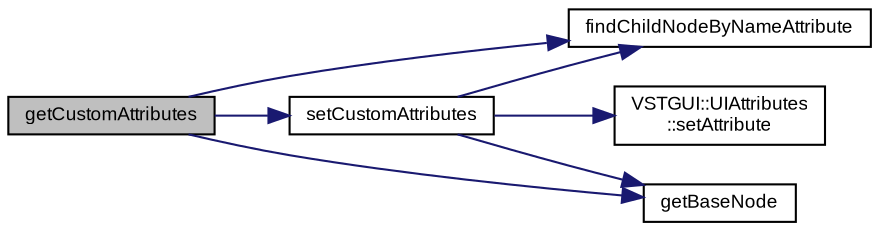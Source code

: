 digraph "getCustomAttributes"
{
  bgcolor="transparent";
  edge [fontname="Arial",fontsize="9",labelfontname="Arial",labelfontsize="9"];
  node [fontname="Arial",fontsize="9",shape=record];
  rankdir="LR";
  Node1 [label="getCustomAttributes",height=0.2,width=0.4,color="black", fillcolor="grey75", style="filled" fontcolor="black"];
  Node1 -> Node2 [color="midnightblue",fontsize="9",style="solid",fontname="Arial"];
  Node2 [label="findChildNodeByNameAttribute",height=0.2,width=0.4,color="black",URL="$class_v_s_t_g_u_i_1_1_u_i_description.html#a08d7accaf1c7c8e7e45d353e4c3f4bd6"];
  Node1 -> Node3 [color="midnightblue",fontsize="9",style="solid",fontname="Arial"];
  Node3 [label="getBaseNode",height=0.2,width=0.4,color="black",URL="$class_v_s_t_g_u_i_1_1_u_i_description.html#a2b0f673945c12c2dbf13ecdb4d768bf1"];
  Node1 -> Node4 [color="midnightblue",fontsize="9",style="solid",fontname="Arial"];
  Node4 [label="setCustomAttributes",height=0.2,width=0.4,color="black",URL="$class_v_s_t_g_u_i_1_1_u_i_description.html#a45b170582d6bcf9dc4f0c7df52a42ba2"];
  Node4 -> Node2 [color="midnightblue",fontsize="9",style="solid",fontname="Arial"];
  Node4 -> Node3 [color="midnightblue",fontsize="9",style="solid",fontname="Arial"];
  Node4 -> Node5 [color="midnightblue",fontsize="9",style="solid",fontname="Arial"];
  Node5 [label="VSTGUI::UIAttributes\l::setAttribute",height=0.2,width=0.4,color="black",URL="$class_v_s_t_g_u_i_1_1_u_i_attributes.html#a6080c68ac82148bc668e9218b1d39854"];
}
